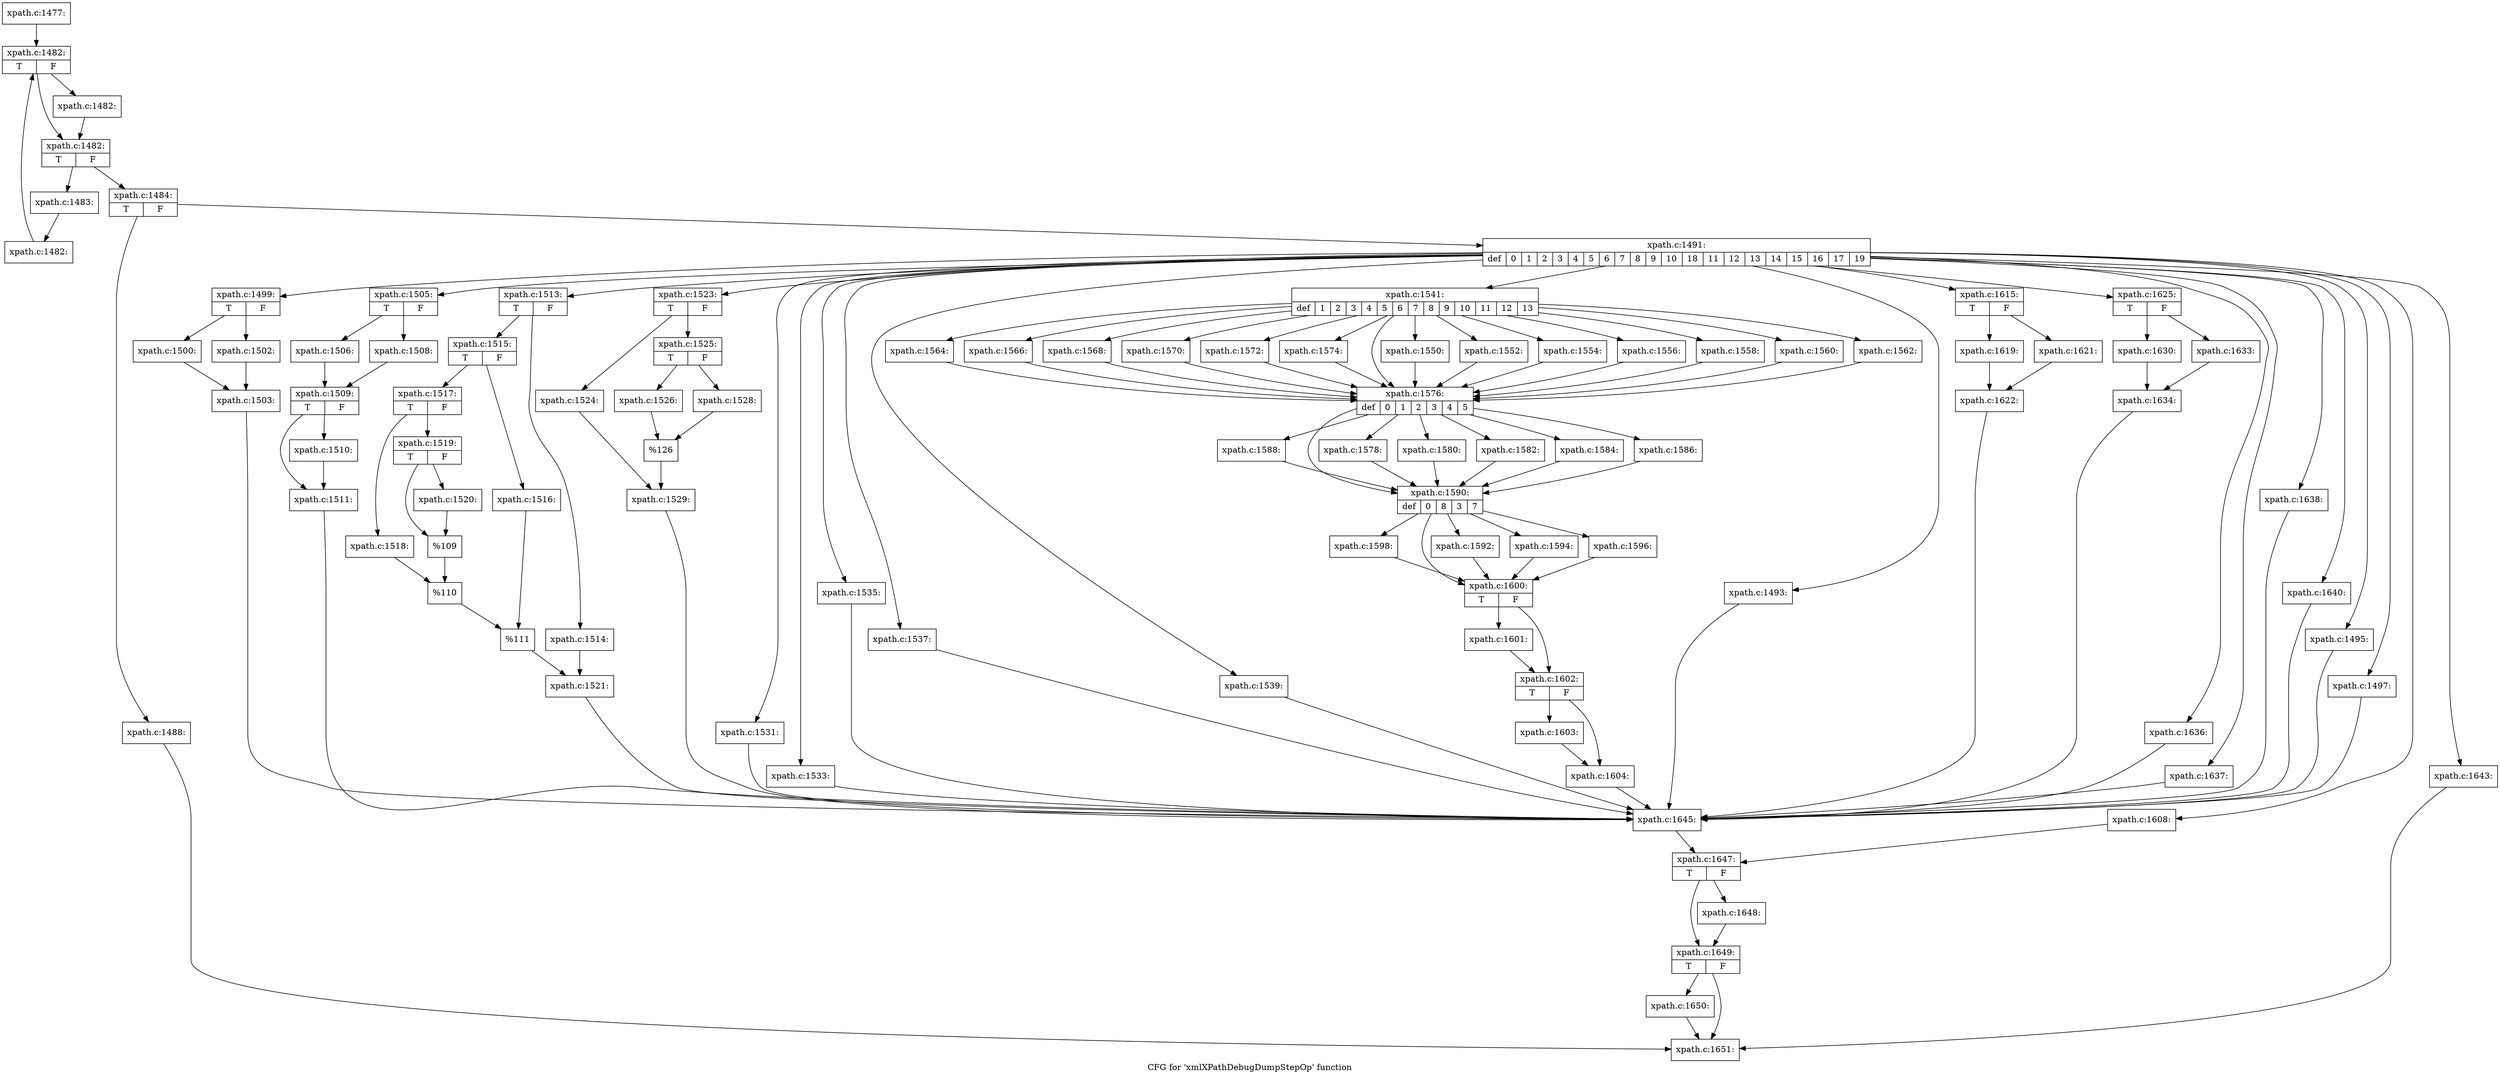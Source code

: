 digraph "CFG for 'xmlXPathDebugDumpStepOp' function" {
	label="CFG for 'xmlXPathDebugDumpStepOp' function";

	Node0x4d2efa0 [shape=record,label="{xpath.c:1477:}"];
	Node0x4d2efa0 -> Node0x4d353b0;
	Node0x4d353b0 [shape=record,label="{xpath.c:1482:|{<s0>T|<s1>F}}"];
	Node0x4d353b0 -> Node0x4d357b0;
	Node0x4d353b0 -> Node0x4d35760;
	Node0x4d357b0 [shape=record,label="{xpath.c:1482:}"];
	Node0x4d357b0 -> Node0x4d35760;
	Node0x4d35760 [shape=record,label="{xpath.c:1482:|{<s0>T|<s1>F}}"];
	Node0x4d35760 -> Node0x4d356b0;
	Node0x4d35760 -> Node0x4d35210;
	Node0x4d356b0 [shape=record,label="{xpath.c:1483:}"];
	Node0x4d356b0 -> Node0x4d35620;
	Node0x4d35620 [shape=record,label="{xpath.c:1482:}"];
	Node0x4d35620 -> Node0x4d353b0;
	Node0x4d35210 [shape=record,label="{xpath.c:1484:|{<s0>T|<s1>F}}"];
	Node0x4d35210 -> Node0x4d371d0;
	Node0x4d35210 -> Node0x4d37220;
	Node0x4d371d0 [shape=record,label="{xpath.c:1488:}"];
	Node0x4d371d0 -> Node0x4d516c0;
	Node0x4d37220 [shape=record,label="{xpath.c:1491:|{<s0>def|<s1>0|<s2>1|<s3>2|<s4>3|<s5>4|<s6>5|<s7>6|<s8>7|<s9>8|<s10>9|<s11>10|<s12>18|<s13>11|<s14>12|<s15>13|<s16>14|<s17>15|<s18>16|<s19>17|<s20>19}}"];
	Node0x4d37220 -> Node0x4d37b70;
	Node0x4d37220 -> Node0x4d37eb0;
	Node0x4d37220 -> Node0x4d382b0;
	Node0x4d37220 -> Node0x4d386b0;
	Node0x4d37220 -> Node0x4d38ab0;
	Node0x4d37220 -> Node0x4d39740;
	Node0x4d37220 -> Node0x4d3ab70;
	Node0x4d37220 -> Node0x4d3cf00;
	Node0x4d37220 -> Node0x4d3e4c0;
	Node0x4d37220 -> Node0x4d3e8c0;
	Node0x4d37220 -> Node0x4d3ecc0;
	Node0x4d37220 -> Node0x4d3f0c0;
	Node0x4d37220 -> Node0x4d3f900;
	Node0x4d37220 -> Node0x4d3fce0;
	Node0x4d37220 -> Node0x4d4a0f0;
	Node0x4d37220 -> Node0x4d4b580;
	Node0x4d37220 -> Node0x4d4cf00;
	Node0x4d37220 -> Node0x4d4efe0;
	Node0x4d37220 -> Node0x4d4f3e0;
	Node0x4d37220 -> Node0x4d4f7f0;
	Node0x4d37220 -> Node0x4d4fbf0;
	Node0x4d37eb0 [shape=record,label="{xpath.c:1493:}"];
	Node0x4d37eb0 -> Node0x4d37960;
	Node0x4d382b0 [shape=record,label="{xpath.c:1495:}"];
	Node0x4d382b0 -> Node0x4d37960;
	Node0x4d386b0 [shape=record,label="{xpath.c:1497:}"];
	Node0x4d386b0 -> Node0x4d37960;
	Node0x4d38ab0 [shape=record,label="{xpath.c:1499:|{<s0>T|<s1>F}}"];
	Node0x4d38ab0 -> Node0x4d38ba0;
	Node0x4d38ab0 -> Node0x4d38c40;
	Node0x4d38ba0 [shape=record,label="{xpath.c:1500:}"];
	Node0x4d38ba0 -> Node0x4d38bf0;
	Node0x4d38c40 [shape=record,label="{xpath.c:1502:}"];
	Node0x4d38c40 -> Node0x4d38bf0;
	Node0x4d38bf0 [shape=record,label="{xpath.c:1503:}"];
	Node0x4d38bf0 -> Node0x4d37960;
	Node0x4d39740 [shape=record,label="{xpath.c:1505:|{<s0>T|<s1>F}}"];
	Node0x4d39740 -> Node0x4d39830;
	Node0x4d39740 -> Node0x4d398d0;
	Node0x4d39830 [shape=record,label="{xpath.c:1506:}"];
	Node0x4d39830 -> Node0x4d39880;
	Node0x4d398d0 [shape=record,label="{xpath.c:1508:}"];
	Node0x4d398d0 -> Node0x4d39880;
	Node0x4d39880 [shape=record,label="{xpath.c:1509:|{<s0>T|<s1>F}}"];
	Node0x4d39880 -> Node0x4d3a410;
	Node0x4d39880 -> Node0x4d3a3c0;
	Node0x4d3a3c0 [shape=record,label="{xpath.c:1510:}"];
	Node0x4d3a3c0 -> Node0x4d3a410;
	Node0x4d3a410 [shape=record,label="{xpath.c:1511:}"];
	Node0x4d3a410 -> Node0x4d37960;
	Node0x4d3ab70 [shape=record,label="{xpath.c:1513:|{<s0>T|<s1>F}}"];
	Node0x4d3ab70 -> Node0x4d3ac60;
	Node0x4d3ab70 -> Node0x4d3ad00;
	Node0x4d3ac60 [shape=record,label="{xpath.c:1514:}"];
	Node0x4d3ac60 -> Node0x4d3acb0;
	Node0x4d3ad00 [shape=record,label="{xpath.c:1515:|{<s0>T|<s1>F}}"];
	Node0x4d3ad00 -> Node0x4d3b4a0;
	Node0x4d3ad00 -> Node0x4d3b540;
	Node0x4d3b4a0 [shape=record,label="{xpath.c:1516:}"];
	Node0x4d3b4a0 -> Node0x4d3b4f0;
	Node0x4d3b540 [shape=record,label="{xpath.c:1517:|{<s0>T|<s1>F}}"];
	Node0x4d3b540 -> Node0x4d3bce0;
	Node0x4d3b540 -> Node0x4d3bd80;
	Node0x4d3bce0 [shape=record,label="{xpath.c:1518:}"];
	Node0x4d3bce0 -> Node0x4d3bd30;
	Node0x4d3bd80 [shape=record,label="{xpath.c:1519:|{<s0>T|<s1>F}}"];
	Node0x4d3bd80 -> Node0x4d3c530;
	Node0x4d3bd80 -> Node0x4d3c580;
	Node0x4d3c530 [shape=record,label="{xpath.c:1520:}"];
	Node0x4d3c530 -> Node0x4d3c580;
	Node0x4d3c580 [shape=record,label="{%109}"];
	Node0x4d3c580 -> Node0x4d3bd30;
	Node0x4d3bd30 [shape=record,label="{%110}"];
	Node0x4d3bd30 -> Node0x4d3b4f0;
	Node0x4d3b4f0 [shape=record,label="{%111}"];
	Node0x4d3b4f0 -> Node0x4d3acb0;
	Node0x4d3acb0 [shape=record,label="{xpath.c:1521:}"];
	Node0x4d3acb0 -> Node0x4d37960;
	Node0x4d3cf00 [shape=record,label="{xpath.c:1523:|{<s0>T|<s1>F}}"];
	Node0x4d3cf00 -> Node0x4d3cff0;
	Node0x4d3cf00 -> Node0x4d3d090;
	Node0x4d3cff0 [shape=record,label="{xpath.c:1524:}"];
	Node0x4d3cff0 -> Node0x4d3d040;
	Node0x4d3d090 [shape=record,label="{xpath.c:1525:|{<s0>T|<s1>F}}"];
	Node0x4d3d090 -> Node0x4d3d830;
	Node0x4d3d090 -> Node0x4d3d8d0;
	Node0x4d3d830 [shape=record,label="{xpath.c:1526:}"];
	Node0x4d3d830 -> Node0x4d3d880;
	Node0x4d3d8d0 [shape=record,label="{xpath.c:1528:}"];
	Node0x4d3d8d0 -> Node0x4d3d880;
	Node0x4d3d880 [shape=record,label="{%126}"];
	Node0x4d3d880 -> Node0x4d3d040;
	Node0x4d3d040 [shape=record,label="{xpath.c:1529:}"];
	Node0x4d3d040 -> Node0x4d37960;
	Node0x4d3e4c0 [shape=record,label="{xpath.c:1531:}"];
	Node0x4d3e4c0 -> Node0x4d37960;
	Node0x4d3e8c0 [shape=record,label="{xpath.c:1533:}"];
	Node0x4d3e8c0 -> Node0x4d37960;
	Node0x4d3ecc0 [shape=record,label="{xpath.c:1535:}"];
	Node0x4d3ecc0 -> Node0x4d37960;
	Node0x4d3f0c0 [shape=record,label="{xpath.c:1537:}"];
	Node0x4d3f0c0 -> Node0x4d37960;
	Node0x4d3f900 [shape=record,label="{xpath.c:1539:}"];
	Node0x4d3f900 -> Node0x4d37960;
	Node0x4d3fce0 [shape=record,label="{xpath.c:1541:|{<s0>def|<s1>1|<s2>2|<s3>3|<s4>4|<s5>5|<s6>6|<s7>7|<s8>8|<s9>9|<s10>10|<s11>11|<s12>12|<s13>13}}"];
	Node0x4d3fce0 -> Node0x4d42370;
	Node0x4d3fce0 -> Node0x4d42790;
	Node0x4d3fce0 -> Node0x4d42ba0;
	Node0x4d3fce0 -> Node0x4d42fb0;
	Node0x4d3fce0 -> Node0x4d433c0;
	Node0x4d3fce0 -> Node0x4d437d0;
	Node0x4d3fce0 -> Node0x4d43be0;
	Node0x4d3fce0 -> Node0x4d43ff0;
	Node0x4d3fce0 -> Node0x4d44400;
	Node0x4d3fce0 -> Node0x4d44810;
	Node0x4d3fce0 -> Node0x4d44c20;
	Node0x4d3fce0 -> Node0x4d45030;
	Node0x4d3fce0 -> Node0x4d45870;
	Node0x4d3fce0 -> Node0x4d45c80;
	Node0x4d42790 [shape=record,label="{xpath.c:1550:}"];
	Node0x4d42790 -> Node0x4d42370;
	Node0x4d42ba0 [shape=record,label="{xpath.c:1552:}"];
	Node0x4d42ba0 -> Node0x4d42370;
	Node0x4d42fb0 [shape=record,label="{xpath.c:1554:}"];
	Node0x4d42fb0 -> Node0x4d42370;
	Node0x4d433c0 [shape=record,label="{xpath.c:1556:}"];
	Node0x4d433c0 -> Node0x4d42370;
	Node0x4d437d0 [shape=record,label="{xpath.c:1558:}"];
	Node0x4d437d0 -> Node0x4d42370;
	Node0x4d43be0 [shape=record,label="{xpath.c:1560:}"];
	Node0x4d43be0 -> Node0x4d42370;
	Node0x4d43ff0 [shape=record,label="{xpath.c:1562:}"];
	Node0x4d43ff0 -> Node0x4d42370;
	Node0x4d44400 [shape=record,label="{xpath.c:1564:}"];
	Node0x4d44400 -> Node0x4d42370;
	Node0x4d44810 [shape=record,label="{xpath.c:1566:}"];
	Node0x4d44810 -> Node0x4d42370;
	Node0x4d44c20 [shape=record,label="{xpath.c:1568:}"];
	Node0x4d44c20 -> Node0x4d42370;
	Node0x4d45030 [shape=record,label="{xpath.c:1570:}"];
	Node0x4d45030 -> Node0x4d42370;
	Node0x4d45870 [shape=record,label="{xpath.c:1572:}"];
	Node0x4d45870 -> Node0x4d42370;
	Node0x4d45c80 [shape=record,label="{xpath.c:1574:}"];
	Node0x4d45c80 -> Node0x4d42370;
	Node0x4d42370 [shape=record,label="{xpath.c:1576:|{<s0>def|<s1>0|<s2>1|<s3>2|<s4>3|<s5>4|<s6>5}}"];
	Node0x4d42370 -> Node0x4d42450;
	Node0x4d42370 -> Node0x4d464f0;
	Node0x4d42370 -> Node0x4d46900;
	Node0x4d42370 -> Node0x4d46d10;
	Node0x4d42370 -> Node0x4d47110;
	Node0x4d42370 -> Node0x4d47510;
	Node0x4d42370 -> Node0x4d47920;
	Node0x4d464f0 [shape=record,label="{xpath.c:1578:}"];
	Node0x4d464f0 -> Node0x4d42450;
	Node0x4d46900 [shape=record,label="{xpath.c:1580:}"];
	Node0x4d46900 -> Node0x4d42450;
	Node0x4d46d10 [shape=record,label="{xpath.c:1582:}"];
	Node0x4d46d10 -> Node0x4d42450;
	Node0x4d47110 [shape=record,label="{xpath.c:1584:}"];
	Node0x4d47110 -> Node0x4d42450;
	Node0x4d47510 [shape=record,label="{xpath.c:1586:}"];
	Node0x4d47510 -> Node0x4d42450;
	Node0x4d47920 [shape=record,label="{xpath.c:1588:}"];
	Node0x4d47920 -> Node0x4d42450;
	Node0x4d42450 [shape=record,label="{xpath.c:1590:|{<s0>def|<s1>0|<s2>8|<s3>3|<s4>7}}"];
	Node0x4d42450 -> Node0x4d461b0;
	Node0x4d42450 -> Node0x4d48190;
	Node0x4d42450 -> Node0x4d485a0;
	Node0x4d42450 -> Node0x4d489b0;
	Node0x4d42450 -> Node0x4d48dc0;
	Node0x4d48190 [shape=record,label="{xpath.c:1592:}"];
	Node0x4d48190 -> Node0x4d461b0;
	Node0x4d485a0 [shape=record,label="{xpath.c:1594:}"];
	Node0x4d485a0 -> Node0x4d461b0;
	Node0x4d489b0 [shape=record,label="{xpath.c:1596:}"];
	Node0x4d489b0 -> Node0x4d461b0;
	Node0x4d48dc0 [shape=record,label="{xpath.c:1598:}"];
	Node0x4d48dc0 -> Node0x4d461b0;
	Node0x4d461b0 [shape=record,label="{xpath.c:1600:|{<s0>T|<s1>F}}"];
	Node0x4d461b0 -> Node0x4d47e50;
	Node0x4d461b0 -> Node0x4d49130;
	Node0x4d47e50 [shape=record,label="{xpath.c:1601:}"];
	Node0x4d47e50 -> Node0x4d49130;
	Node0x4d49130 [shape=record,label="{xpath.c:1602:|{<s0>T|<s1>F}}"];
	Node0x4d49130 -> Node0x4d49930;
	Node0x4d49130 -> Node0x4d49980;
	Node0x4d49930 [shape=record,label="{xpath.c:1603:}"];
	Node0x4d49930 -> Node0x4d49980;
	Node0x4d49980 [shape=record,label="{xpath.c:1604:}"];
	Node0x4d49980 -> Node0x4d37960;
	Node0x4d4a0f0 [shape=record,label="{xpath.c:1608:}"];
	Node0x4d4a0f0 -> Node0x4d4b470;
	Node0x4d4b580 [shape=record,label="{xpath.c:1615:|{<s0>T|<s1>F}}"];
	Node0x4d4b580 -> Node0x4d4c100;
	Node0x4d4b580 -> Node0x4d4c1a0;
	Node0x4d4c100 [shape=record,label="{xpath.c:1619:}"];
	Node0x4d4c100 -> Node0x4d4c150;
	Node0x4d4c1a0 [shape=record,label="{xpath.c:1621:}"];
	Node0x4d4c1a0 -> Node0x4d4c150;
	Node0x4d4c150 [shape=record,label="{xpath.c:1622:}"];
	Node0x4d4c150 -> Node0x4d37960;
	Node0x4d4cf00 [shape=record,label="{xpath.c:1625:|{<s0>T|<s1>F}}"];
	Node0x4d4cf00 -> Node0x4d4df90;
	Node0x4d4cf00 -> Node0x4d4e030;
	Node0x4d4df90 [shape=record,label="{xpath.c:1630:}"];
	Node0x4d4df90 -> Node0x4d4dfe0;
	Node0x4d4e030 [shape=record,label="{xpath.c:1633:}"];
	Node0x4d4e030 -> Node0x4d4dfe0;
	Node0x4d4dfe0 [shape=record,label="{xpath.c:1634:}"];
	Node0x4d4dfe0 -> Node0x4d37960;
	Node0x4d4efe0 [shape=record,label="{xpath.c:1636:}"];
	Node0x4d4efe0 -> Node0x4d37960;
	Node0x4d4f3e0 [shape=record,label="{xpath.c:1637:}"];
	Node0x4d4f3e0 -> Node0x4d37960;
	Node0x4d4f7f0 [shape=record,label="{xpath.c:1638:}"];
	Node0x4d4f7f0 -> Node0x4d37960;
	Node0x4d4fbf0 [shape=record,label="{xpath.c:1640:}"];
	Node0x4d4fbf0 -> Node0x4d37960;
	Node0x4d37b70 [shape=record,label="{xpath.c:1643:}"];
	Node0x4d37b70 -> Node0x4d516c0;
	Node0x4d37960 [shape=record,label="{xpath.c:1645:}"];
	Node0x4d37960 -> Node0x4d4b470;
	Node0x4d4b470 [shape=record,label="{xpath.c:1647:|{<s0>T|<s1>F}}"];
	Node0x4d4b470 -> Node0x4d50940;
	Node0x4d4b470 -> Node0x4d50990;
	Node0x4d50940 [shape=record,label="{xpath.c:1648:}"];
	Node0x4d50940 -> Node0x4d50990;
	Node0x4d50990 [shape=record,label="{xpath.c:1649:|{<s0>T|<s1>F}}"];
	Node0x4d50990 -> Node0x4d51670;
	Node0x4d50990 -> Node0x4d516c0;
	Node0x4d51670 [shape=record,label="{xpath.c:1650:}"];
	Node0x4d51670 -> Node0x4d516c0;
	Node0x4d516c0 [shape=record,label="{xpath.c:1651:}"];
}
